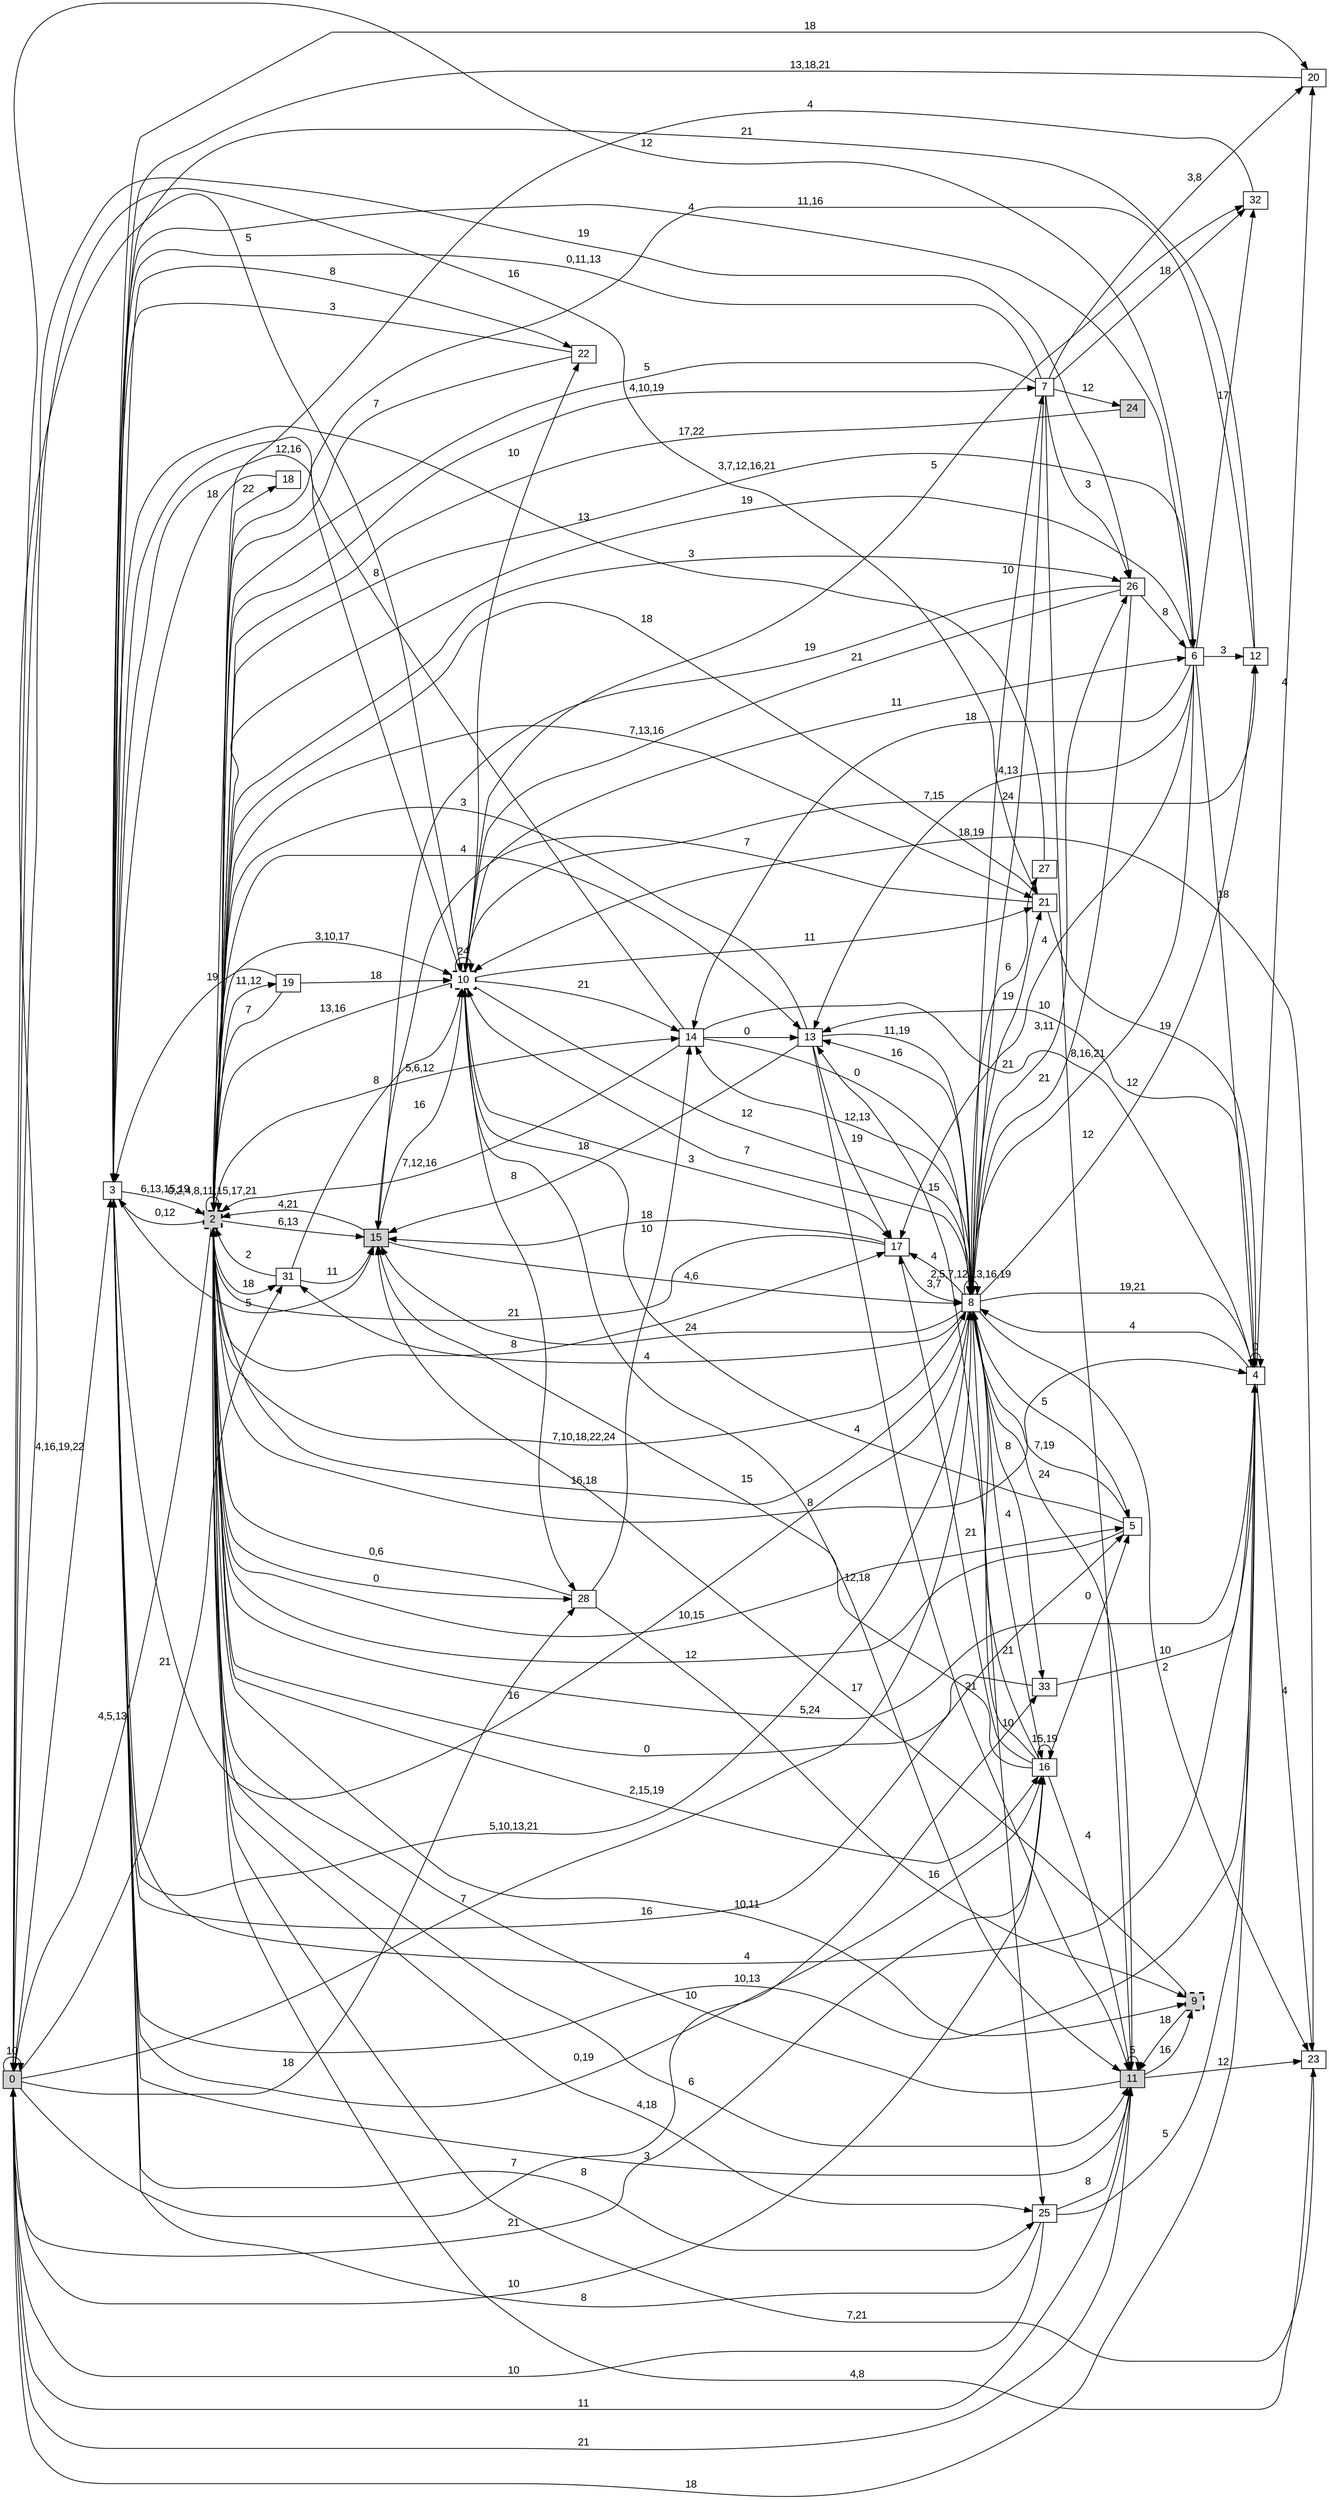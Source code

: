 digraph "NDFA" {
  rankdir=LR
  node [shape=box width=0.1 height=0.1 fontname=Arial]
  edge [fontname=Arial]
/* Estados */
 s0 [label="0" style="filled"] /* I:1 F:0 D:0 */
 s2 [label="2" style="filled,bold,dashed"] /* I:1 F:1 D:0 */
 s3 [label="3" ] /* I:0 F:0 D:0 */
 s4 [label="4" ] /* I:0 F:0 D:0 */
 s5 [label="5" ] /* I:0 F:0 D:0 */
 s6 [label="6" ] /* I:0 F:0 D:0 */
 s7 [label="7" ] /* I:0 F:0 D:0 */
 s8 [label="8" ] /* I:0 F:0 D:0 */
 s9 [label="9" style="filled,bold,dashed"] /* I:1 F:1 D:0 */
 s10 [label="10" style="bold,dashed"] /* I:0 F:1 D:0 */
 s11 [label="11" style="filled"] /* I:1 F:0 D:0 */
 s12 [label="12" ] /* I:0 F:0 D:0 */
 s13 [label="13" ] /* I:0 F:0 D:0 */
 s14 [label="14" ] /* I:0 F:0 D:0 */
 s15 [label="15" style="filled"] /* I:1 F:0 D:0 */
 s16 [label="16" ] /* I:0 F:0 D:0 */
 s17 [label="17" ] /* I:0 F:0 D:0 */
 s18 [label="18" ] /* I:0 F:0 D:0 */
 s19 [label="19" ] /* I:0 F:0 D:0 */
 s20 [label="20" ] /* I:0 F:0 D:0 */
 s21 [label="21" ] /* I:0 F:0 D:0 */
 s22 [label="22" ] /* I:0 F:0 D:0 */
 s23 [label="23" ] /* I:0 F:0 D:0 */
 s24 [label="24" style="filled"] /* I:1 F:0 D:0 */
 s25 [label="25" ] /* I:0 F:0 D:0 */
 s26 [label="26" ] /* I:0 F:0 D:0 */
 s27 [label="27" ] /* I:0 F:0 D:0 */
 s28 [label="28" ] /* I:0 F:0 D:0 */
 s31 [label="31" ] /* I:0 F:0 D:0 */
 s32 [label="32" ] /* I:0 F:0 D:0 */
 s33 [label="33" ] /* I:0 F:0 D:0 */
/* Transiciones */
  s0 -> s0 [label="10"]
  s0 -> s3 [label="4,16,19,22"]
  s0 -> s4 [label="18"]
  s0 -> s8 [label="7"]
  s0 -> s10 [label="5"]
  s0 -> s11 [label="11"]
  s0 -> s16 [label="21"]
  s0 -> s21 [label="16"]
  s0 -> s26 [label="19"]
  s0 -> s28 [label="18"]
  s0 -> s31 [label="21"]
  s0 -> s33 [label="7"]
  s2 -> s0 [label="4,5,13"]
  s2 -> s2 [label="0,2,4,8,11,15,17,21"]
  s2 -> s3 [label="0,12"]
  s2 -> s4 [label="8"]
  s2 -> s5 [label="10,15"]
  s2 -> s6 [label="3,7,12,16,21"]
  s2 -> s7 [label="4,10,19"]
  s2 -> s8 [label="7,10,18,22,24"]
  s2 -> s9 [label="10,11"]
  s2 -> s10 [label="3,10,17"]
  s2 -> s11 [label="6"]
  s2 -> s13 [label="4"]
  s2 -> s14 [label="5,6,12"]
  s2 -> s15 [label="6,13"]
  s2 -> s16 [label="2,15,19"]
  s2 -> s17 [label="8"]
  s2 -> s18 [label="22"]
  s2 -> s19 [label="11,12"]
  s2 -> s21 [label="7,13,16"]
  s2 -> s23 [label="7,21"]
  s2 -> s25 [label="4,18"]
  s2 -> s26 [label="3"]
  s2 -> s28 [label="0"]
  s2 -> s31 [label="18"]
  s3 -> s2 [label="6,13,15,19"]
  s3 -> s4 [label="10,13"]
  s3 -> s5 [label="16"]
  s3 -> s6 [label="4"]
  s3 -> s8 [label="5,10,13,21"]
  s3 -> s11 [label="3"]
  s3 -> s15 [label="5"]
  s3 -> s16 [label="0,19"]
  s3 -> s20 [label="18"]
  s3 -> s22 [label="8"]
  s3 -> s25 [label="8"]
  s4 -> s2 [label="5,24"]
  s4 -> s3 [label="4"]
  s4 -> s4 [label="0"]
  s4 -> s8 [label="4"]
  s4 -> s13 [label="10"]
  s4 -> s20 [label="4"]
  s4 -> s23 [label="4"]
  s5 -> s2 [label="12"]
  s5 -> s8 [label="7,19"]
  s5 -> s10 [label="4"]
  s6 -> s0 [label="12"]
  s6 -> s2 [label="19"]
  s6 -> s4 [label="18"]
  s6 -> s8 [label="8,16,21"]
  s6 -> s12 [label="3"]
  s6 -> s13 [label="4,13"]
  s6 -> s14 [label="18"]
  s6 -> s17 [label="4"]
  s6 -> s32 [label="17"]
  s7 -> s2 [label="5"]
  s7 -> s3 [label="0,11,13"]
  s7 -> s8 [label="24"]
  s7 -> s11 [label="12"]
  s7 -> s20 [label="3,8"]
  s7 -> s24 [label="12"]
  s7 -> s26 [label="3"]
  s7 -> s32 [label="18"]
  s8 -> s2 [label="16,18"]
  s8 -> s3 [label="16"]
  s8 -> s4 [label="19,21"]
  s8 -> s5 [label="5"]
  s8 -> s7 [label="10"]
  s8 -> s8 [label="2,5,7,12,13,16,19"]
  s8 -> s10 [label="7"]
  s8 -> s12 [label="12"]
  s8 -> s13 [label="16"]
  s8 -> s14 [label="12,13"]
  s8 -> s15 [label="24"]
  s8 -> s16 [label="4"]
  s8 -> s17 [label="4"]
  s8 -> s21 [label="19"]
  s8 -> s23 [label="2"]
  s8 -> s25 [label="10"]
  s8 -> s26 [label="3,11"]
  s8 -> s27 [label="6"]
  s8 -> s31 [label="4"]
  s8 -> s33 [label="8"]
  s9 -> s11 [label="18"]
  s9 -> s15 [label="17"]
  s10 -> s2 [label="13,16"]
  s10 -> s3 [label="12,16"]
  s10 -> s6 [label="11"]
  s10 -> s8 [label="12"]
  s10 -> s10 [label="24"]
  s10 -> s11 [label="12,18"]
  s10 -> s12 [label="7,15"]
  s10 -> s14 [label="21"]
  s10 -> s17 [label="3"]
  s10 -> s21 [label="11"]
  s10 -> s22 [label="10"]
  s10 -> s28 [label="8"]
  s10 -> s32 [label="5"]
  s11 -> s0 [label="21"]
  s11 -> s2 [label="10"]
  s11 -> s8 [label="24"]
  s11 -> s9 [label="16"]
  s11 -> s11 [label="5"]
  s11 -> s23 [label="12"]
  s12 -> s2 [label="11,16"]
  s12 -> s3 [label="21"]
  s13 -> s2 [label="3"]
  s13 -> s8 [label="11,19"]
  s13 -> s11 [label="21"]
  s13 -> s15 [label="18"]
  s13 -> s17 [label="19"]
  s14 -> s2 [label="7,12,16"]
  s14 -> s3 [label="8"]
  s14 -> s4 [label="21"]
  s14 -> s8 [label="0"]
  s14 -> s13 [label="0"]
  s15 -> s2 [label="4,21"]
  s15 -> s8 [label="4,6"]
  s15 -> s10 [label="16"]
  s16 -> s0 [label="10"]
  s16 -> s5 [label="0"]
  s16 -> s8 [label="21"]
  s16 -> s11 [label="4"]
  s16 -> s13 [label="15"]
  s16 -> s15 [label="15"]
  s16 -> s16 [label="15,19"]
  s16 -> s17 [label="21"]
  s17 -> s2 [label="21"]
  s17 -> s8 [label="3,7"]
  s17 -> s15 [label="18"]
  s18 -> s3 [label="18"]
  s19 -> s2 [label="7"]
  s19 -> s3 [label="19"]
  s19 -> s10 [label="18"]
  s20 -> s3 [label="13,18,21"]
  s21 -> s2 [label="18"]
  s21 -> s4 [label="19"]
  s21 -> s15 [label="7"]
  s22 -> s2 [label="7"]
  s22 -> s3 [label="3"]
  s23 -> s2 [label="4,8"]
  s23 -> s10 [label="18,19"]
  s24 -> s2 [label="17,22"]
  s25 -> s0 [label="10"]
  s25 -> s3 [label="8"]
  s25 -> s4 [label="5"]
  s25 -> s11 [label="8"]
  s26 -> s6 [label="8"]
  s26 -> s8 [label="21"]
  s26 -> s10 [label="21"]
  s26 -> s15 [label="19"]
  s27 -> s3 [label="13"]
  s28 -> s2 [label="0,6"]
  s28 -> s9 [label="16"]
  s28 -> s14 [label="10"]
  s31 -> s2 [label="2"]
  s31 -> s10 [label="8"]
  s31 -> s15 [label="11"]
  s32 -> s2 [label="4"]
  s33 -> s2 [label="0"]
  s33 -> s4 [label="10"]
}
